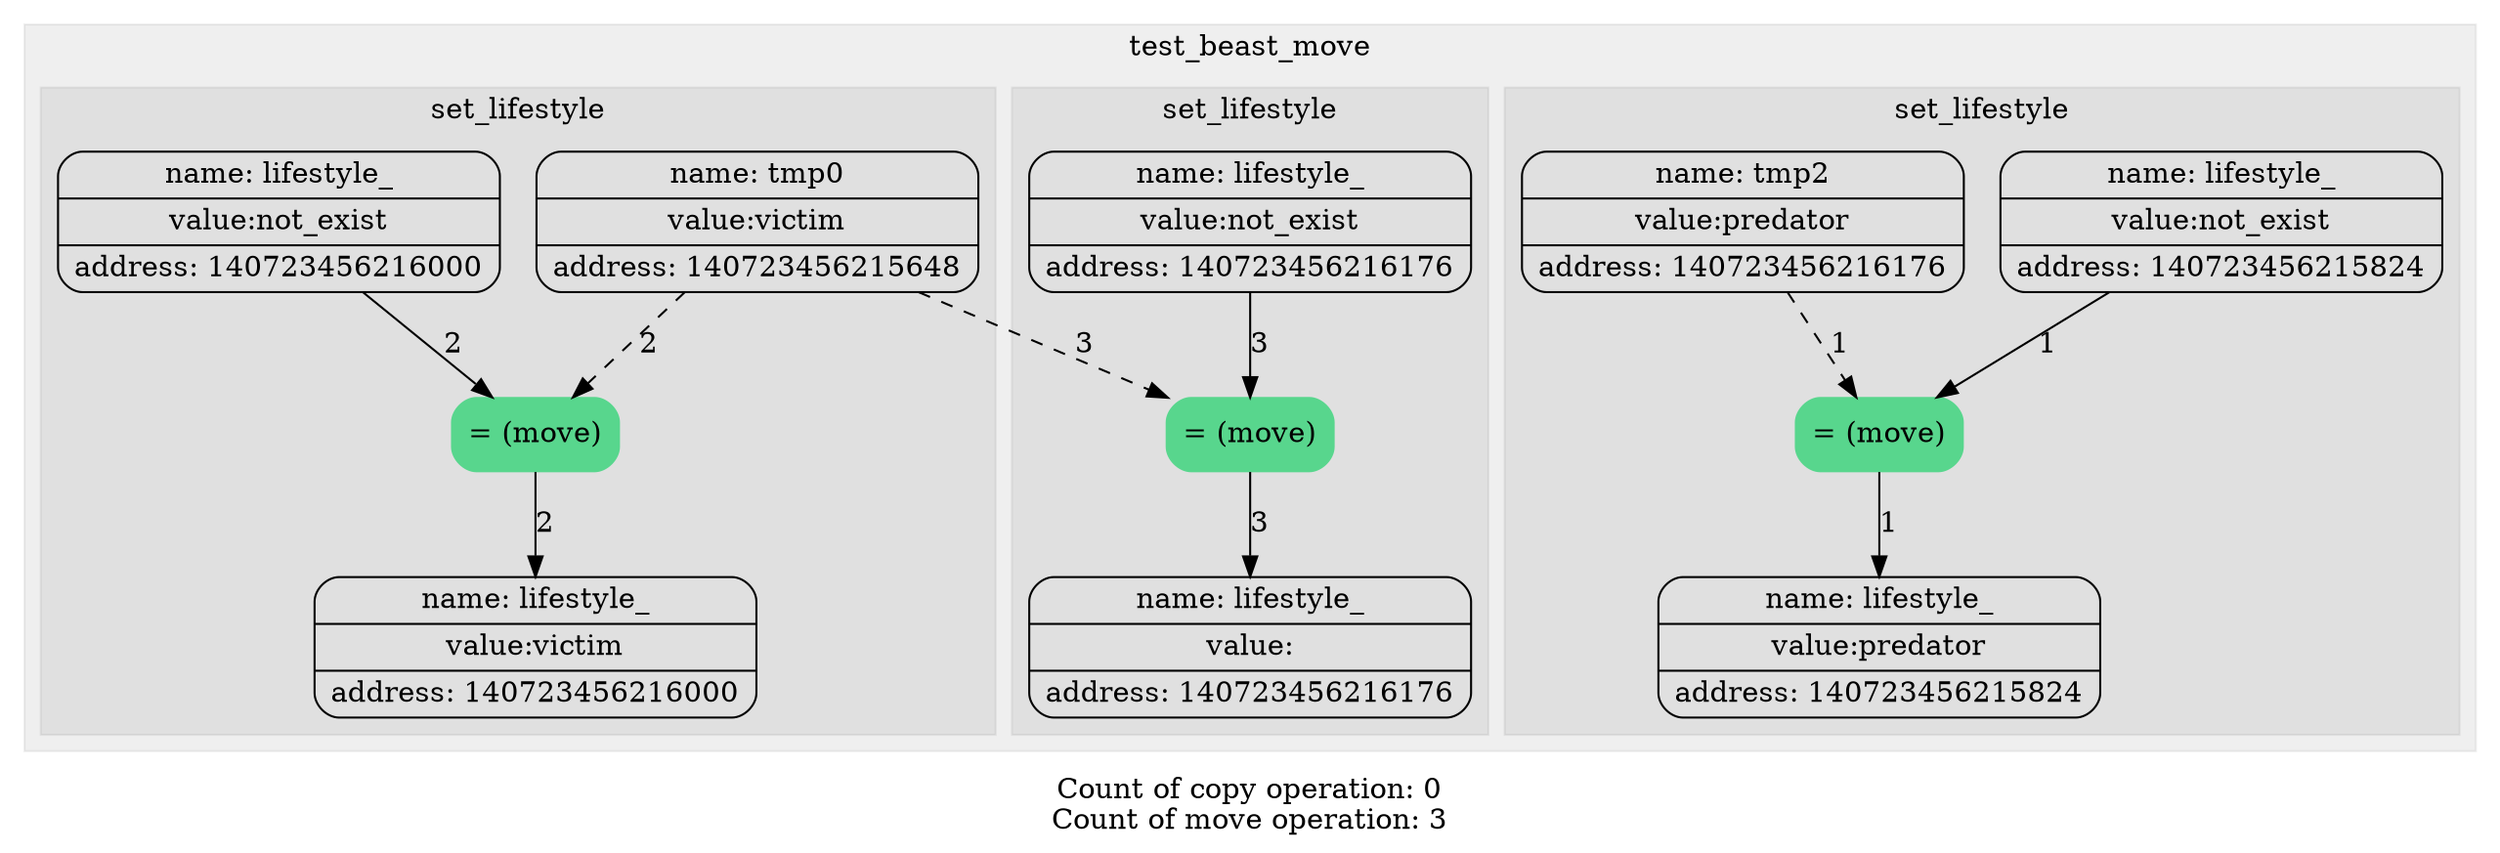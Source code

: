 digraph G{
trankdir=HR;
node[shape=Mrecord];

subgraph "cluster_0" {
label = test_beast_move;
style = filled
color = "#00000010";
1[label="{ {name: tmp0} | {value:victim} | {address: 140723456215648}} " color=""style=""fontcolor=""];
2[label="{ {name: tmp1} | {value:not_exist} | {address: 140723456215824}} " color=""style=""fontcolor=""];
2[label="{ {name: lifestyle_} | {value:not_exist} | {address: 140723456215824}} " color=""style=""fontcolor=""];
3[label="{ {name: tmp2} | {value:predator} | {address: 140723456216176}} " color=""style=""fontcolor=""];
subgraph "cluster_1" {
label = set_lifestyle;
style = filled
color = "#00000010";
4[label = "= (move)" color = "#58D68D" style = "filled" fontcolor = "" ];
edge[style = "" color = ""label = "1"fontcolor = ""]2->4;
edge[style = "dashed" color = ""label = "1"fontcolor = ""]3->4;
5[label="{ {name: lifestyle_} | {value:predator} | {address: 140723456215824}} " color=""style=""fontcolor=""];
edge[style = "" color = ""label = "1"fontcolor = ""]4->5;
}
6[label="{ {name: tmp3} | {value:not_exist} | {address: 140723456216000}} " color=""style=""fontcolor=""];
6[label="{ {name: lifestyle_} | {value:not_exist} | {address: 140723456216000}} " color=""style=""fontcolor=""];
subgraph "cluster_2" {
label = set_lifestyle;
style = filled
color = "#00000010";
7[label = "= (move)" color = "#58D68D" style = "filled" fontcolor = "" ];
edge[style = "" color = ""label = "2"fontcolor = ""]6->7;
edge[style = "dashed" color = ""label = "2"fontcolor = ""]1->7;
8[label="{ {name: lifestyle_} | {value:victim} | {address: 140723456216000}} " color=""style=""fontcolor=""];
edge[style = "" color = ""label = "2"fontcolor = ""]7->8;
}
9[label="{ {name: tmp4} | {value:not_exist} | {address: 140723456216176}} " color=""style=""fontcolor=""];
9[label="{ {name: lifestyle_} | {value:not_exist} | {address: 140723456216176}} " color=""style=""fontcolor=""];
subgraph "cluster_3" {
label = set_lifestyle;
style = filled
color = "#00000010";
10[label = "= (move)" color = "#58D68D" style = "filled" fontcolor = "" ];
edge[style = "" color = ""label = "3"fontcolor = ""]9->10;
edge[style = "dashed" color = ""label = "3"fontcolor = ""]1->10;
11[label="{ {name: lifestyle_} | {value:} | {address: 140723456216176}} " color=""style=""fontcolor=""];
edge[style = "" color = ""label = "3"fontcolor = ""]10->11;
}
}
label="Count of copy operation: 0
Count of move operation: 3"}